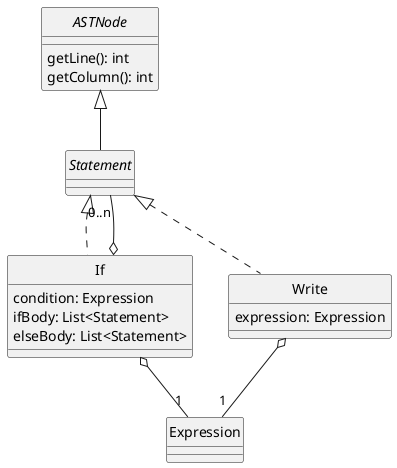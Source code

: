 @startuml Statements
skinparam style strictuml
skinparam monochrome true


interface ASTNode {
    getLine(): int
    getColumn(): int
}

interface Statement

class If {
    condition: Expression
    ifBody: List<Statement>
    elseBody: List<Statement>
}

class Write {
    expression: Expression
}

ASTNode <|-- Statement
Statement <|.. If
Statement <|.. Write

If o-- "1" Expression
Write o-- "1" Expression
If o-- "0..n" Statement



@enduml
